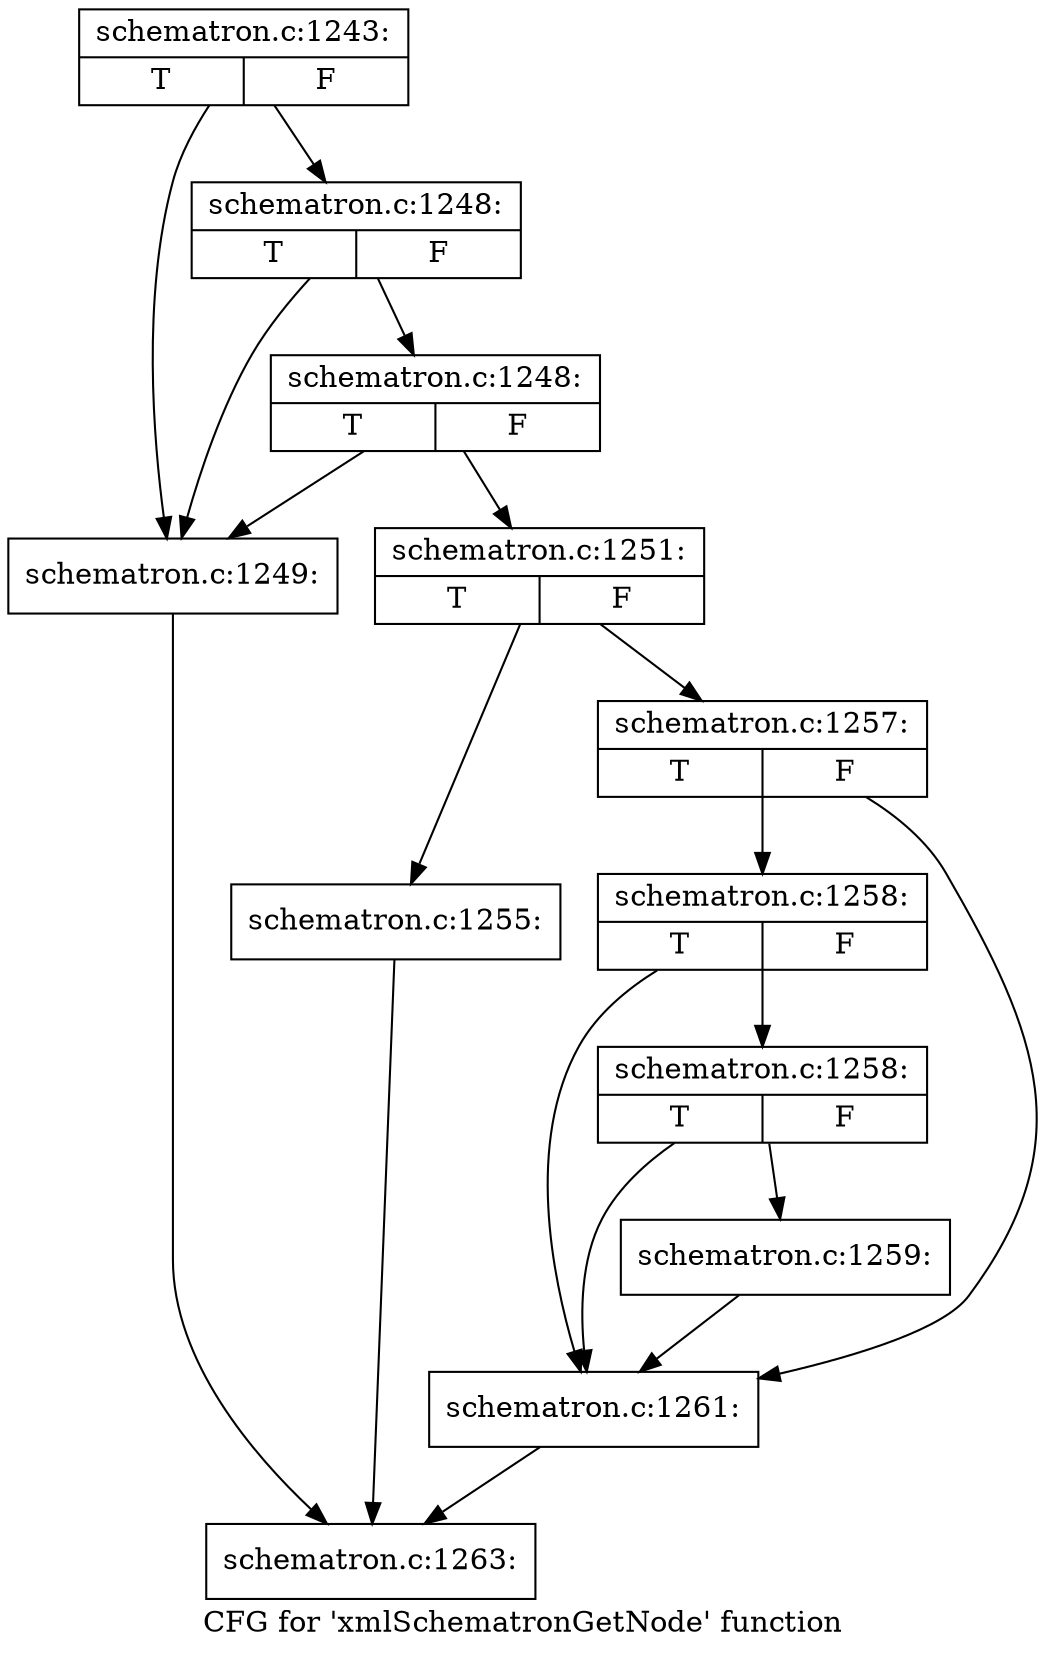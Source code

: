 digraph "CFG for 'xmlSchematronGetNode' function" {
	label="CFG for 'xmlSchematronGetNode' function";

	Node0x4d04b50 [shape=record,label="{schematron.c:1243:|{<s0>T|<s1>F}}"];
	Node0x4d04b50 -> Node0x4cafa20;
	Node0x4d04b50 -> Node0x4cafb40;
	Node0x4cafb40 [shape=record,label="{schematron.c:1248:|{<s0>T|<s1>F}}"];
	Node0x4cafb40 -> Node0x4cafa20;
	Node0x4cafb40 -> Node0x4cafac0;
	Node0x4cafac0 [shape=record,label="{schematron.c:1248:|{<s0>T|<s1>F}}"];
	Node0x4cafac0 -> Node0x4cafa20;
	Node0x4cafac0 -> Node0x4cafa70;
	Node0x4cafa20 [shape=record,label="{schematron.c:1249:}"];
	Node0x4cafa20 -> Node0x4cae5a0;
	Node0x4cafa70 [shape=record,label="{schematron.c:1251:|{<s0>T|<s1>F}}"];
	Node0x4cafa70 -> Node0x4d1cad0;
	Node0x4cafa70 -> Node0x4d1ce00;
	Node0x4d1cad0 [shape=record,label="{schematron.c:1255:}"];
	Node0x4d1cad0 -> Node0x4cae5a0;
	Node0x4d1ce00 [shape=record,label="{schematron.c:1257:|{<s0>T|<s1>F}}"];
	Node0x4d1ce00 -> Node0x4d1d360;
	Node0x4d1ce00 -> Node0x4d1d2c0;
	Node0x4d1d360 [shape=record,label="{schematron.c:1258:|{<s0>T|<s1>F}}"];
	Node0x4d1d360 -> Node0x4d1d310;
	Node0x4d1d360 -> Node0x4d1d2c0;
	Node0x4d1d310 [shape=record,label="{schematron.c:1258:|{<s0>T|<s1>F}}"];
	Node0x4d1d310 -> Node0x4d1cdb0;
	Node0x4d1d310 -> Node0x4d1d2c0;
	Node0x4d1cdb0 [shape=record,label="{schematron.c:1259:}"];
	Node0x4d1cdb0 -> Node0x4d1d2c0;
	Node0x4d1d2c0 [shape=record,label="{schematron.c:1261:}"];
	Node0x4d1d2c0 -> Node0x4cae5a0;
	Node0x4cae5a0 [shape=record,label="{schematron.c:1263:}"];
}
